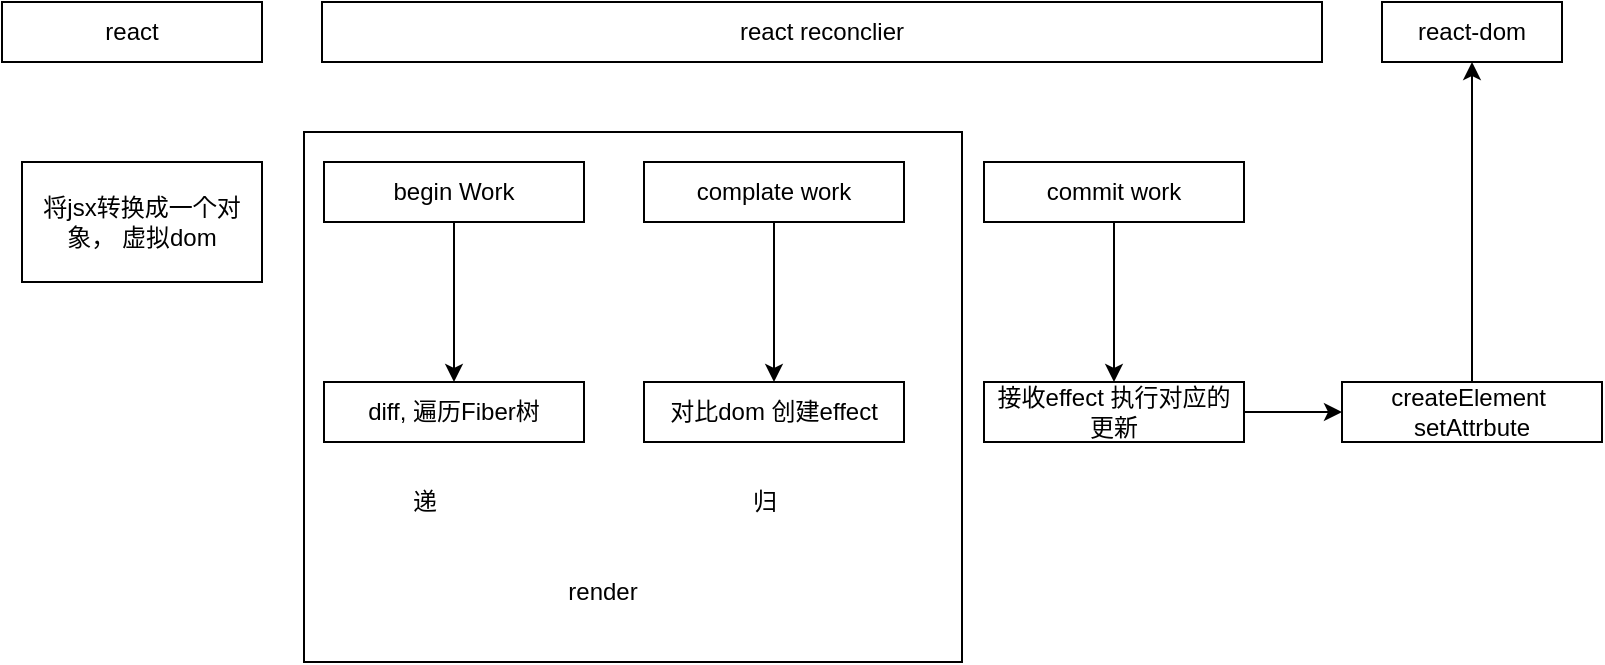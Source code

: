 <mxfile>
    <diagram id="FWjdAnP9iPzyGBBMjbTf" name="第 1 页">
        <mxGraphModel dx="745" dy="875" grid="1" gridSize="10" guides="1" tooltips="1" connect="1" arrows="1" fold="1" page="1" pageScale="1" pageWidth="1920" pageHeight="1200" math="0" shadow="0">
            <root>
                <mxCell id="0"/>
                <mxCell id="1" parent="0"/>
                <mxCell id="30" value="react" style="whiteSpace=wrap;html=1;" vertex="1" parent="1">
                    <mxGeometry x="30" y="220" width="130" height="30" as="geometry"/>
                </mxCell>
                <mxCell id="31" value="react reconclier" style="whiteSpace=wrap;html=1;" vertex="1" parent="1">
                    <mxGeometry x="190" y="220" width="500" height="30" as="geometry"/>
                </mxCell>
                <mxCell id="32" value="react-dom" style="whiteSpace=wrap;html=1;" vertex="1" parent="1">
                    <mxGeometry x="720" y="220" width="90" height="30" as="geometry"/>
                </mxCell>
                <mxCell id="34" value="将jsx转换成一个对象， 虚拟dom" style="whiteSpace=wrap;html=1;" vertex="1" parent="1">
                    <mxGeometry x="40" y="300" width="120" height="60" as="geometry"/>
                </mxCell>
                <mxCell id="38" value="" style="edgeStyle=none;html=1;" edge="1" parent="1" source="36" target="37">
                    <mxGeometry relative="1" as="geometry"/>
                </mxCell>
                <mxCell id="36" value="begin Work" style="whiteSpace=wrap;html=1;" vertex="1" parent="1">
                    <mxGeometry x="191" y="300" width="130" height="30" as="geometry"/>
                </mxCell>
                <mxCell id="37" value="diff, 遍历Fiber树" style="whiteSpace=wrap;html=1;" vertex="1" parent="1">
                    <mxGeometry x="191" y="410" width="130" height="30" as="geometry"/>
                </mxCell>
                <mxCell id="41" value="" style="edgeStyle=none;html=1;" edge="1" parent="1" source="39" target="40">
                    <mxGeometry relative="1" as="geometry"/>
                </mxCell>
                <mxCell id="39" value="complate work" style="whiteSpace=wrap;html=1;" vertex="1" parent="1">
                    <mxGeometry x="351" y="300" width="130" height="30" as="geometry"/>
                </mxCell>
                <mxCell id="40" value="对比dom 创建effect" style="whiteSpace=wrap;html=1;" vertex="1" parent="1">
                    <mxGeometry x="351" y="410" width="130" height="30" as="geometry"/>
                </mxCell>
                <mxCell id="44" value="" style="edgeStyle=none;html=1;" edge="1" parent="1" source="42" target="43">
                    <mxGeometry relative="1" as="geometry"/>
                </mxCell>
                <mxCell id="42" value="commit work" style="whiteSpace=wrap;html=1;" vertex="1" parent="1">
                    <mxGeometry x="521" y="300" width="130" height="30" as="geometry"/>
                </mxCell>
                <mxCell id="46" value="" style="edgeStyle=none;html=1;" edge="1" parent="1" source="43" target="45">
                    <mxGeometry relative="1" as="geometry"/>
                </mxCell>
                <mxCell id="43" value="接收effect 执行对应的更新" style="whiteSpace=wrap;html=1;" vertex="1" parent="1">
                    <mxGeometry x="521" y="410" width="130" height="30" as="geometry"/>
                </mxCell>
                <mxCell id="47" style="edgeStyle=none;html=1;exitX=0.5;exitY=0;exitDx=0;exitDy=0;entryX=0.5;entryY=1;entryDx=0;entryDy=0;" edge="1" parent="1" source="45" target="32">
                    <mxGeometry relative="1" as="geometry"/>
                </mxCell>
                <mxCell id="45" value="createElement&amp;nbsp; setAttrbute" style="whiteSpace=wrap;html=1;" vertex="1" parent="1">
                    <mxGeometry x="700" y="410" width="130" height="30" as="geometry"/>
                </mxCell>
                <mxCell id="49" value="递" style="text;html=1;align=center;verticalAlign=middle;resizable=0;points=[];autosize=1;strokeColor=none;fillColor=none;" vertex="1" parent="1">
                    <mxGeometry x="221" y="455" width="40" height="30" as="geometry"/>
                </mxCell>
                <mxCell id="50" value="归" style="text;html=1;align=center;verticalAlign=middle;resizable=0;points=[];autosize=1;strokeColor=none;fillColor=none;" vertex="1" parent="1">
                    <mxGeometry x="391" y="455" width="40" height="30" as="geometry"/>
                </mxCell>
                <mxCell id="52" value="" style="whiteSpace=wrap;html=1;fillColor=none;" vertex="1" parent="1">
                    <mxGeometry x="181" y="285" width="329" height="265" as="geometry"/>
                </mxCell>
                <mxCell id="54" value="render" style="text;html=1;align=center;verticalAlign=middle;resizable=0;points=[];autosize=1;strokeColor=none;fillColor=none;" vertex="1" parent="1">
                    <mxGeometry x="300" y="500" width="60" height="30" as="geometry"/>
                </mxCell>
            </root>
        </mxGraphModel>
    </diagram>
</mxfile>
